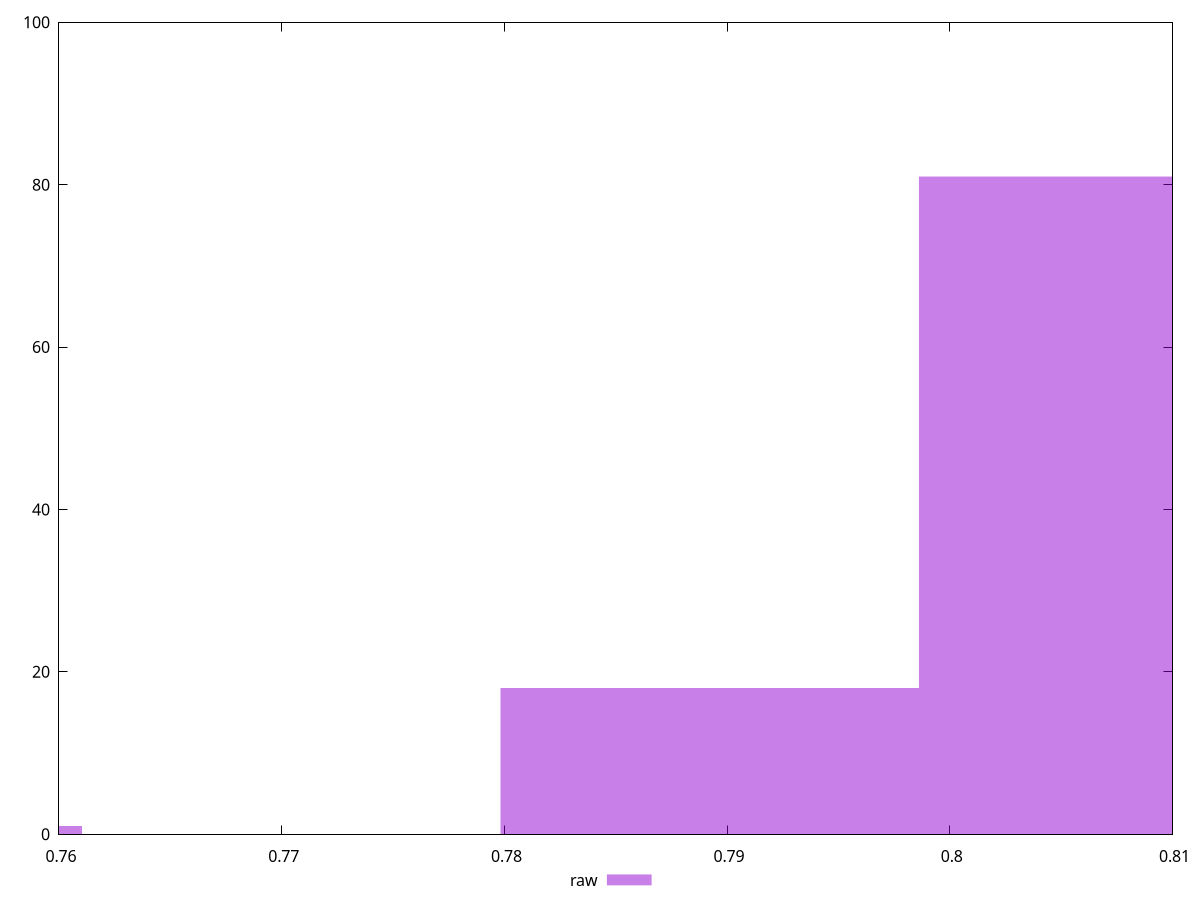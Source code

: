 reset

$raw <<EOF
0.751637726498918 1
0.7892196128238639 18
0.8080105559863369 81
EOF

set key outside below
set boxwidth 0.01879094316247295
set xrange [0.76:0.81]
set yrange [0:100]
set trange [0:100]
set style fill transparent solid 0.5 noborder
set terminal svg size 640, 490 enhanced background rgb 'white'
set output "report_00026_2021-02-22T21:38:55.199Z/meta/score/samples/pages+cached+noadtech+nomedia+nocss/raw/histogram.svg"

plot $raw title "raw" with boxes

reset
